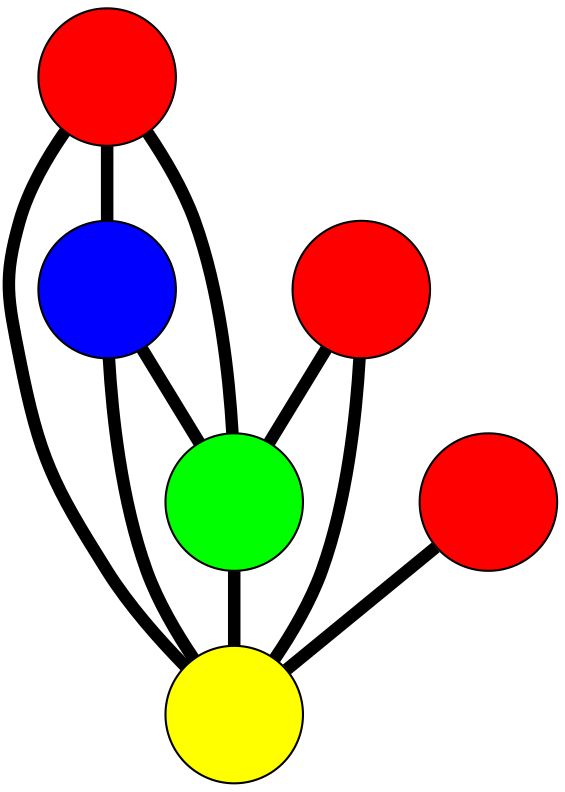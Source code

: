 graph G {
	graph [bb="-93.547,-124.47,146.43,110.03",
		overlap=false,
		sep=0.0,
		splines=true
	];
	node [color=black,
		fixedsize=true,
		fontname="Latin Modern Math",
		fontsize=42,
		height=.92,
		label="\N",
		penwidth=1,
		shape=circle,
		width=.92
	];
	edge [color=black,
		penwidth=6,
		style=bold
	];
	0	 [fillcolor=red,
		height=0.91667,
		label="",
		pos="-50.861,77.033",
		style=filled,
		width=0.91667];
	3	 [fillcolor=blue,
		height=0.91667,
		label="",
		pos="23.146,74.86",
		style=filled,
		width=0.91667];
	0 -- 3	 [pos="-17.754,76.061 -15.137,75.984 -12.493,75.907 -9.8768,75.83"];
	4	 [fillcolor=green,
		height=0.91667,
		label="",
		pos="-60.547,0.018798",
		style=filled,
		width=0.91667];
	0 -- 4	 [pos="-55.025,43.925 -55.476,40.338 -55.936,36.686 -56.387,33.099"];
	5	 [fillcolor=yellow,
		height=0.91667,
		label="",
		pos="19.483,-12.543",
		style=filled,
		width=0.91667];
	0 -- 5	 [pos="-30.136,50.642 -20.977,38.979 -10.236,25.301 -1.0938,13.66"];
	1	 [fillcolor=red,
		height=0.91667,
		label="",
		pos="-44.652,-91.473",
		style=filled,
		width=0.91667];
	1 -- 4	 [pos="-50.301,-58.959 -51.782,-50.433 -53.38,-41.236 -54.863,-32.699"];
	1 -- 5	 [pos="-23.652,-65.628 -16.491,-56.816 -8.4919,-46.971 -1.3452,-38.176"];
	2	 [fillcolor=red,
		height=0.91667,
		label="",
		pos="113.43,-47.896",
		style=filled,
		width=0.91667];
	2 -- 5	 [pos="82.409,-36.222 72.147,-32.36 60.732,-28.065 50.473,-24.204"];
	3 -- 4	 [pos="-1.5119,52.81 -12.313,43.152 -24.963,31.84 -35.776,22.17"];
	3 -- 5	 [pos="21.761,41.817 21.47,34.856 21.162,27.51 20.87,20.547"];
	4 -- 5	 [pos="-27.534,-5.163 -22.798,-5.9064 -17.926,-6.671 -13.196,-7.4133"];
}
